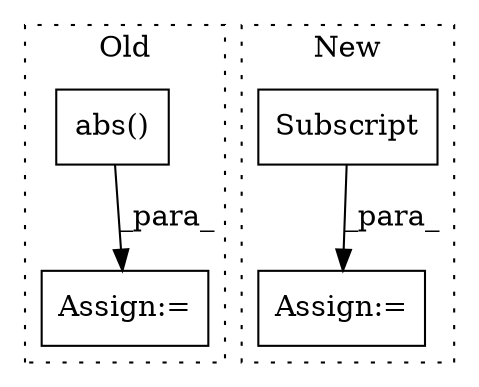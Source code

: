 digraph G {
subgraph cluster0 {
1 [label="abs()" a="75" s="3390,3428" l="7,1" shape="box"];
3 [label="Assign:=" a="68" s="3369" l="4" shape="box"];
label = "Old";
style="dotted";
}
subgraph cluster1 {
2 [label="Subscript" a="63" s="3874,0" l="17,0" shape="box"];
4 [label="Assign:=" a="68" s="3871" l="3" shape="box"];
label = "New";
style="dotted";
}
1 -> 3 [label="_para_"];
2 -> 4 [label="_para_"];
}